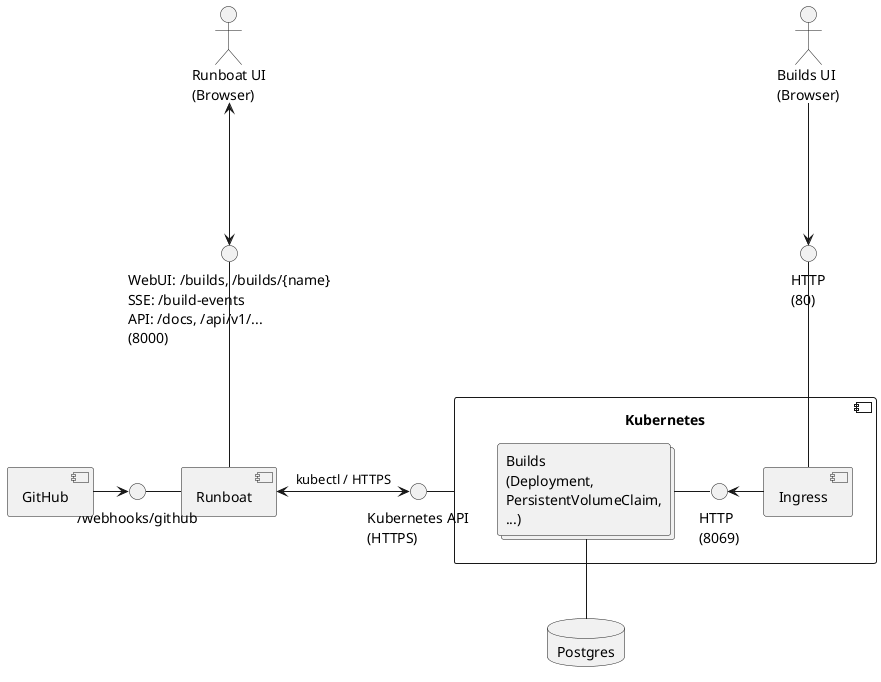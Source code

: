 @startuml deployment

actor "Runboat UI\n(Browser)" as RunboatUI

component Runboat
interface "WebUI: /builds, /builds/{name}\nSSE: /build-events\nAPI: /docs, /api/v1/...\n(8000)" as API
interface "/webhooks/github" as Webhook

interface "HTTP\n(80)" as IngressHTTP
actor "Builds UI\n(Browser)" as BuildsUI
component Kubernetes {
    collections "Builds\n(Deployment,\nPersistentVolumeClaim,\n...)" as Builds
    interface "HTTP\n(8069)" as BuildsHTTP
    component Ingress
}
interface "Kubernetes API\n(HTTPS)" as K8SAPI

database Postgres

component GitHub

Webhook - Runboat
API -- Runboat

GitHub -> Webhook

RunboatUI <--> API

K8SAPI - Kubernetes

Runboat <-> K8SAPI  : "kubectl / HTTPS"

Builds - BuildsHTTP
BuildsHTTP <- Ingress
Builds -- Postgres
IngressHTTP -- Ingress
BuildsUI --> IngressHTTP

@enduml
